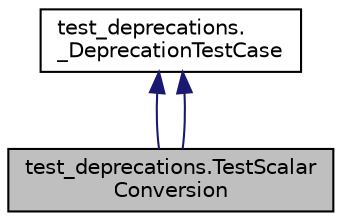 digraph "test_deprecations.TestScalarConversion"
{
 // LATEX_PDF_SIZE
  edge [fontname="Helvetica",fontsize="10",labelfontname="Helvetica",labelfontsize="10"];
  node [fontname="Helvetica",fontsize="10",shape=record];
  Node1 [label="test_deprecations.TestScalar\lConversion",height=0.2,width=0.4,color="black", fillcolor="grey75", style="filled", fontcolor="black",tooltip=" "];
  Node2 -> Node1 [dir="back",color="midnightblue",fontsize="10",style="solid",fontname="Helvetica"];
  Node2 [label="test_deprecations.\l_DeprecationTestCase",height=0.2,width=0.4,color="black", fillcolor="white", style="filled",URL="$classtest__deprecations_1_1__DeprecationTestCase.html",tooltip=" "];
  Node2 -> Node1 [dir="back",color="midnightblue",fontsize="10",style="solid",fontname="Helvetica"];
}
